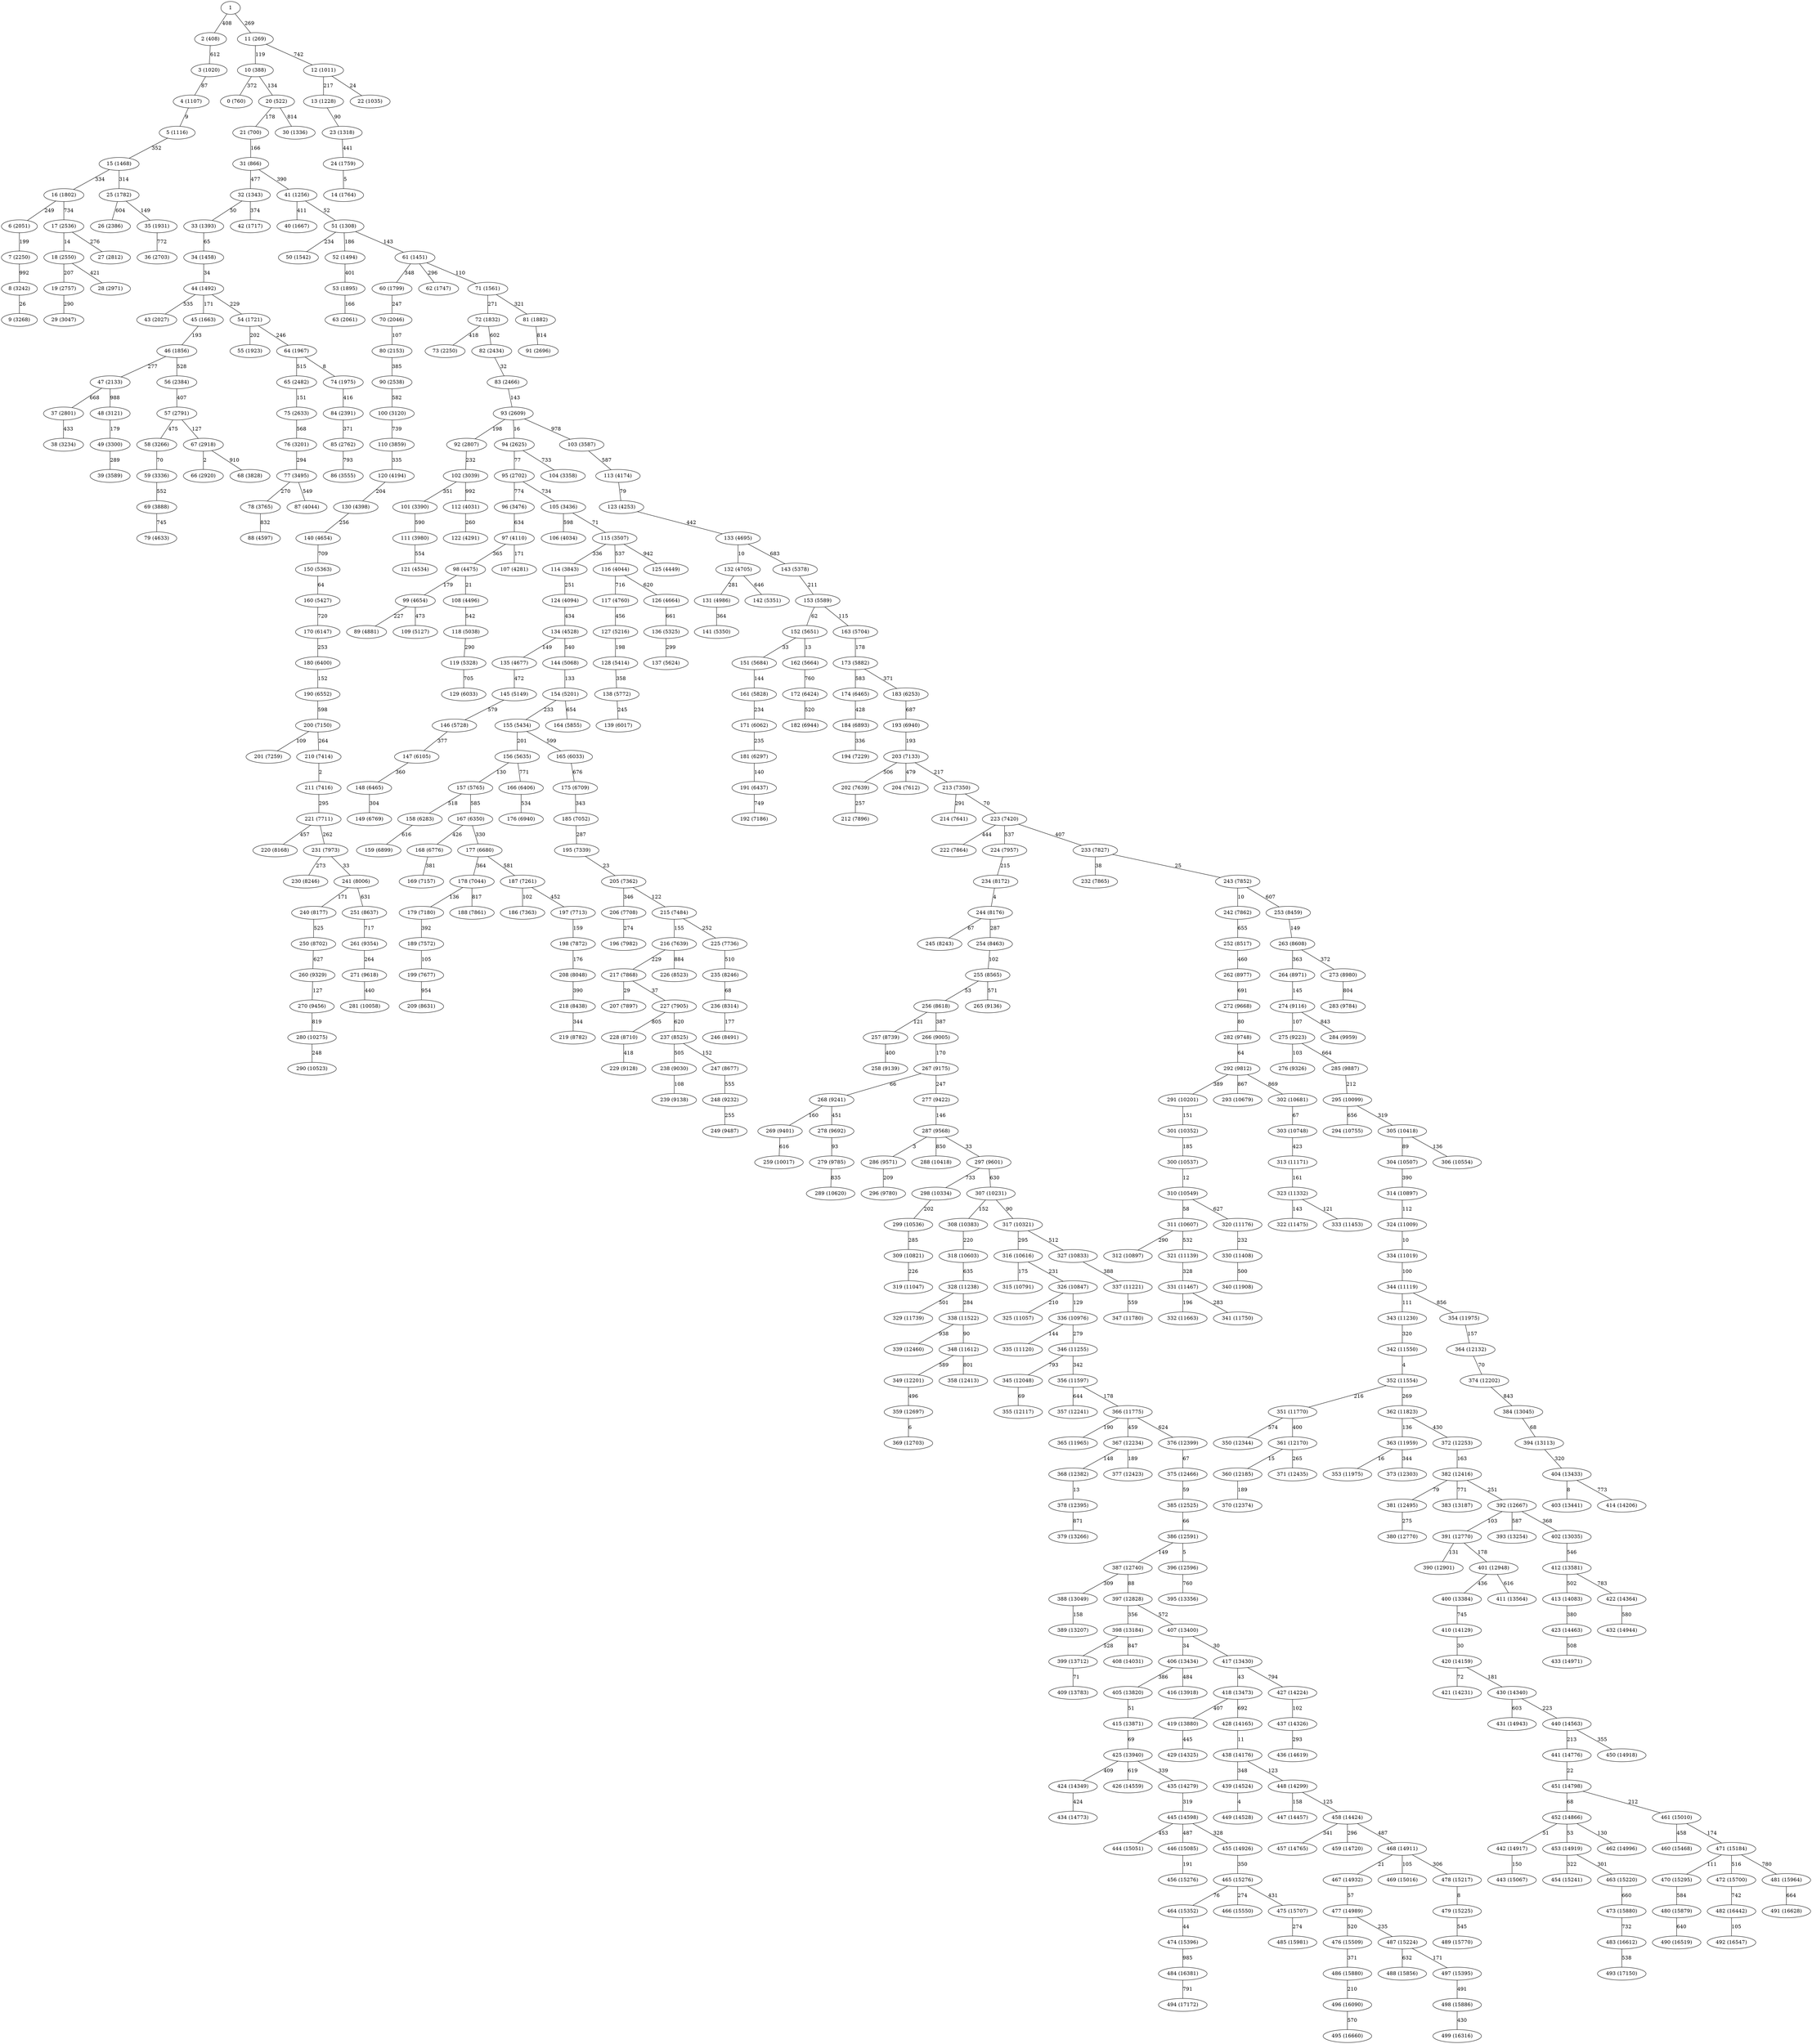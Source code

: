 strict graph G {
1;
0 [label="0 (760)"];
2 [label="2 (408)"];
3 [label="3 (1020)"];
4 [label="4 (1107)"];
5 [label="5 (1116)"];
6 [label="6 (2051)"];
7 [label="7 (2250)"];
8 [label="8 (3242)"];
9 [label="9 (3268)"];
10 [label="10 (388)"];
11 [label="11 (269)"];
12 [label="12 (1011)"];
13 [label="13 (1228)"];
14 [label="14 (1764)"];
15 [label="15 (1468)"];
16 [label="16 (1802)"];
17 [label="17 (2536)"];
18 [label="18 (2550)"];
19 [label="19 (2757)"];
20 [label="20 (522)"];
21 [label="21 (700)"];
22 [label="22 (1035)"];
23 [label="23 (1318)"];
24 [label="24 (1759)"];
25 [label="25 (1782)"];
26 [label="26 (2386)"];
27 [label="27 (2812)"];
28 [label="28 (2971)"];
29 [label="29 (3047)"];
30 [label="30 (1336)"];
31 [label="31 (866)"];
32 [label="32 (1343)"];
33 [label="33 (1393)"];
34 [label="34 (1458)"];
35 [label="35 (1931)"];
36 [label="36 (2703)"];
37 [label="37 (2801)"];
38 [label="38 (3234)"];
39 [label="39 (3589)"];
40 [label="40 (1667)"];
41 [label="41 (1256)"];
42 [label="42 (1717)"];
43 [label="43 (2027)"];
44 [label="44 (1492)"];
45 [label="45 (1663)"];
46 [label="46 (1856)"];
47 [label="47 (2133)"];
48 [label="48 (3121)"];
49 [label="49 (3300)"];
50 [label="50 (1542)"];
51 [label="51 (1308)"];
52 [label="52 (1494)"];
53 [label="53 (1895)"];
54 [label="54 (1721)"];
55 [label="55 (1923)"];
56 [label="56 (2384)"];
57 [label="57 (2791)"];
58 [label="58 (3266)"];
59 [label="59 (3336)"];
60 [label="60 (1799)"];
61 [label="61 (1451)"];
62 [label="62 (1747)"];
63 [label="63 (2061)"];
64 [label="64 (1967)"];
65 [label="65 (2482)"];
66 [label="66 (2920)"];
67 [label="67 (2918)"];
68 [label="68 (3828)"];
69 [label="69 (3888)"];
70 [label="70 (2046)"];
71 [label="71 (1561)"];
72 [label="72 (1832)"];
73 [label="73 (2250)"];
74 [label="74 (1975)"];
75 [label="75 (2633)"];
76 [label="76 (3201)"];
77 [label="77 (3495)"];
78 [label="78 (3765)"];
79 [label="79 (4633)"];
80 [label="80 (2153)"];
81 [label="81 (1882)"];
82 [label="82 (2434)"];
83 [label="83 (2466)"];
84 [label="84 (2391)"];
85 [label="85 (2762)"];
86 [label="86 (3555)"];
87 [label="87 (4044)"];
88 [label="88 (4597)"];
89 [label="89 (4881)"];
90 [label="90 (2538)"];
91 [label="91 (2696)"];
92 [label="92 (2807)"];
93 [label="93 (2609)"];
94 [label="94 (2625)"];
95 [label="95 (2702)"];
96 [label="96 (3476)"];
97 [label="97 (4110)"];
98 [label="98 (4475)"];
99 [label="99 (4654)"];
100 [label="100 (3120)"];
101 [label="101 (3390)"];
102 [label="102 (3039)"];
103 [label="103 (3587)"];
104 [label="104 (3358)"];
105 [label="105 (3436)"];
106 [label="106 (4034)"];
107 [label="107 (4281)"];
108 [label="108 (4496)"];
109 [label="109 (5127)"];
110 [label="110 (3859)"];
111 [label="111 (3980)"];
112 [label="112 (4031)"];
113 [label="113 (4174)"];
114 [label="114 (3843)"];
115 [label="115 (3507)"];
116 [label="116 (4044)"];
117 [label="117 (4760)"];
118 [label="118 (5038)"];
119 [label="119 (5328)"];
120 [label="120 (4194)"];
121 [label="121 (4534)"];
122 [label="122 (4291)"];
123 [label="123 (4253)"];
124 [label="124 (4094)"];
125 [label="125 (4449)"];
126 [label="126 (4664)"];
127 [label="127 (5216)"];
128 [label="128 (5414)"];
129 [label="129 (6033)"];
130 [label="130 (4398)"];
131 [label="131 (4986)"];
132 [label="132 (4705)"];
133 [label="133 (4695)"];
134 [label="134 (4528)"];
135 [label="135 (4677)"];
136 [label="136 (5325)"];
137 [label="137 (5624)"];
138 [label="138 (5772)"];
139 [label="139 (6017)"];
140 [label="140 (4654)"];
141 [label="141 (5350)"];
142 [label="142 (5351)"];
143 [label="143 (5378)"];
144 [label="144 (5068)"];
145 [label="145 (5149)"];
146 [label="146 (5728)"];
147 [label="147 (6105)"];
148 [label="148 (6465)"];
149 [label="149 (6769)"];
150 [label="150 (5363)"];
151 [label="151 (5684)"];
152 [label="152 (5651)"];
153 [label="153 (5589)"];
154 [label="154 (5201)"];
155 [label="155 (5434)"];
156 [label="156 (5635)"];
157 [label="157 (5765)"];
158 [label="158 (6283)"];
159 [label="159 (6899)"];
160 [label="160 (5427)"];
161 [label="161 (5828)"];
162 [label="162 (5664)"];
163 [label="163 (5704)"];
164 [label="164 (5855)"];
165 [label="165 (6033)"];
166 [label="166 (6406)"];
167 [label="167 (6350)"];
168 [label="168 (6776)"];
169 [label="169 (7157)"];
170 [label="170 (6147)"];
171 [label="171 (6062)"];
172 [label="172 (6424)"];
173 [label="173 (5882)"];
174 [label="174 (6465)"];
175 [label="175 (6709)"];
176 [label="176 (6940)"];
177 [label="177 (6680)"];
178 [label="178 (7044)"];
179 [label="179 (7180)"];
180 [label="180 (6400)"];
181 [label="181 (6297)"];
182 [label="182 (6944)"];
183 [label="183 (6253)"];
184 [label="184 (6893)"];
185 [label="185 (7052)"];
186 [label="186 (7363)"];
187 [label="187 (7261)"];
188 [label="188 (7861)"];
189 [label="189 (7572)"];
190 [label="190 (6552)"];
191 [label="191 (6437)"];
192 [label="192 (7186)"];
193 [label="193 (6940)"];
194 [label="194 (7229)"];
195 [label="195 (7339)"];
196 [label="196 (7982)"];
197 [label="197 (7713)"];
198 [label="198 (7872)"];
199 [label="199 (7677)"];
200 [label="200 (7150)"];
201 [label="201 (7259)"];
202 [label="202 (7639)"];
203 [label="203 (7133)"];
204 [label="204 (7612)"];
205 [label="205 (7362)"];
206 [label="206 (7708)"];
207 [label="207 (7897)"];
208 [label="208 (8048)"];
209 [label="209 (8631)"];
210 [label="210 (7414)"];
211 [label="211 (7416)"];
212 [label="212 (7896)"];
213 [label="213 (7350)"];
214 [label="214 (7641)"];
215 [label="215 (7484)"];
216 [label="216 (7639)"];
217 [label="217 (7868)"];
218 [label="218 (8438)"];
219 [label="219 (8782)"];
220 [label="220 (8168)"];
221 [label="221 (7711)"];
222 [label="222 (7864)"];
223 [label="223 (7420)"];
224 [label="224 (7957)"];
225 [label="225 (7736)"];
226 [label="226 (8523)"];
227 [label="227 (7905)"];
228 [label="228 (8710)"];
229 [label="229 (9128)"];
230 [label="230 (8246)"];
231 [label="231 (7973)"];
232 [label="232 (7865)"];
233 [label="233 (7827)"];
234 [label="234 (8172)"];
235 [label="235 (8246)"];
236 [label="236 (8314)"];
237 [label="237 (8525)"];
238 [label="238 (9030)"];
239 [label="239 (9138)"];
240 [label="240 (8177)"];
241 [label="241 (8006)"];
242 [label="242 (7862)"];
243 [label="243 (7852)"];
244 [label="244 (8176)"];
245 [label="245 (8243)"];
246 [label="246 (8491)"];
247 [label="247 (8677)"];
248 [label="248 (9232)"];
249 [label="249 (9487)"];
250 [label="250 (8702)"];
251 [label="251 (8637)"];
252 [label="252 (8517)"];
253 [label="253 (8459)"];
254 [label="254 (8463)"];
255 [label="255 (8565)"];
256 [label="256 (8618)"];
257 [label="257 (8739)"];
258 [label="258 (9139)"];
259 [label="259 (10017)"];
260 [label="260 (9329)"];
261 [label="261 (9354)"];
262 [label="262 (8977)"];
263 [label="263 (8608)"];
264 [label="264 (8971)"];
265 [label="265 (9136)"];
266 [label="266 (9005)"];
267 [label="267 (9175)"];
268 [label="268 (9241)"];
269 [label="269 (9401)"];
270 [label="270 (9456)"];
271 [label="271 (9618)"];
272 [label="272 (9668)"];
273 [label="273 (8980)"];
274 [label="274 (9116)"];
275 [label="275 (9223)"];
276 [label="276 (9326)"];
277 [label="277 (9422)"];
278 [label="278 (9692)"];
279 [label="279 (9785)"];
280 [label="280 (10275)"];
281 [label="281 (10058)"];
282 [label="282 (9748)"];
283 [label="283 (9784)"];
284 [label="284 (9959)"];
285 [label="285 (9887)"];
286 [label="286 (9571)"];
287 [label="287 (9568)"];
288 [label="288 (10418)"];
289 [label="289 (10620)"];
290 [label="290 (10523)"];
291 [label="291 (10201)"];
292 [label="292 (9812)"];
293 [label="293 (10679)"];
294 [label="294 (10755)"];
295 [label="295 (10099)"];
296 [label="296 (9780)"];
297 [label="297 (9601)"];
298 [label="298 (10334)"];
299 [label="299 (10536)"];
300 [label="300 (10537)"];
301 [label="301 (10352)"];
302 [label="302 (10681)"];
303 [label="303 (10748)"];
304 [label="304 (10507)"];
305 [label="305 (10418)"];
306 [label="306 (10554)"];
307 [label="307 (10231)"];
308 [label="308 (10383)"];
309 [label="309 (10821)"];
310 [label="310 (10549)"];
311 [label="311 (10607)"];
312 [label="312 (10897)"];
313 [label="313 (11171)"];
314 [label="314 (10897)"];
315 [label="315 (10791)"];
316 [label="316 (10616)"];
317 [label="317 (10321)"];
318 [label="318 (10603)"];
319 [label="319 (11047)"];
320 [label="320 (11176)"];
321 [label="321 (11139)"];
322 [label="322 (11475)"];
323 [label="323 (11332)"];
324 [label="324 (11009)"];
325 [label="325 (11057)"];
326 [label="326 (10847)"];
327 [label="327 (10833)"];
328 [label="328 (11238)"];
329 [label="329 (11739)"];
330 [label="330 (11408)"];
331 [label="331 (11467)"];
332 [label="332 (11663)"];
333 [label="333 (11453)"];
334 [label="334 (11019)"];
335 [label="335 (11120)"];
336 [label="336 (10976)"];
337 [label="337 (11221)"];
338 [label="338 (11522)"];
339 [label="339 (12460)"];
340 [label="340 (11908)"];
341 [label="341 (11750)"];
342 [label="342 (11550)"];
343 [label="343 (11230)"];
344 [label="344 (11119)"];
345 [label="345 (12048)"];
346 [label="346 (11255)"];
347 [label="347 (11780)"];
348 [label="348 (11612)"];
349 [label="349 (12201)"];
350 [label="350 (12344)"];
351 [label="351 (11770)"];
352 [label="352 (11554)"];
353 [label="353 (11975)"];
354 [label="354 (11975)"];
355 [label="355 (12117)"];
356 [label="356 (11597)"];
357 [label="357 (12241)"];
358 [label="358 (12413)"];
359 [label="359 (12697)"];
360 [label="360 (12185)"];
361 [label="361 (12170)"];
362 [label="362 (11823)"];
363 [label="363 (11959)"];
364 [label="364 (12132)"];
365 [label="365 (11965)"];
366 [label="366 (11775)"];
367 [label="367 (12234)"];
368 [label="368 (12382)"];
369 [label="369 (12703)"];
370 [label="370 (12374)"];
371 [label="371 (12435)"];
372 [label="372 (12253)"];
373 [label="373 (12303)"];
374 [label="374 (12202)"];
375 [label="375 (12466)"];
376 [label="376 (12399)"];
377 [label="377 (12423)"];
378 [label="378 (12395)"];
379 [label="379 (13266)"];
380 [label="380 (12770)"];
381 [label="381 (12495)"];
382 [label="382 (12416)"];
383 [label="383 (13187)"];
384 [label="384 (13045)"];
385 [label="385 (12525)"];
386 [label="386 (12591)"];
387 [label="387 (12740)"];
388 [label="388 (13049)"];
389 [label="389 (13207)"];
390 [label="390 (12901)"];
391 [label="391 (12770)"];
392 [label="392 (12667)"];
393 [label="393 (13254)"];
394 [label="394 (13113)"];
395 [label="395 (13356)"];
396 [label="396 (12596)"];
397 [label="397 (12828)"];
398 [label="398 (13184)"];
399 [label="399 (13712)"];
400 [label="400 (13384)"];
401 [label="401 (12948)"];
402 [label="402 (13035)"];
403 [label="403 (13441)"];
404 [label="404 (13433)"];
405 [label="405 (13820)"];
406 [label="406 (13434)"];
407 [label="407 (13400)"];
408 [label="408 (14031)"];
409 [label="409 (13783)"];
410 [label="410 (14129)"];
411 [label="411 (13564)"];
412 [label="412 (13581)"];
413 [label="413 (14083)"];
414 [label="414 (14206)"];
415 [label="415 (13871)"];
416 [label="416 (13918)"];
417 [label="417 (13430)"];
418 [label="418 (13473)"];
419 [label="419 (13880)"];
420 [label="420 (14159)"];
421 [label="421 (14231)"];
422 [label="422 (14364)"];
423 [label="423 (14463)"];
424 [label="424 (14349)"];
425 [label="425 (13940)"];
426 [label="426 (14559)"];
427 [label="427 (14224)"];
428 [label="428 (14165)"];
429 [label="429 (14325)"];
430 [label="430 (14340)"];
431 [label="431 (14943)"];
432 [label="432 (14944)"];
433 [label="433 (14971)"];
434 [label="434 (14773)"];
435 [label="435 (14279)"];
436 [label="436 (14619)"];
437 [label="437 (14326)"];
438 [label="438 (14176)"];
439 [label="439 (14524)"];
440 [label="440 (14563)"];
441 [label="441 (14776)"];
442 [label="442 (14917)"];
443 [label="443 (15067)"];
444 [label="444 (15051)"];
445 [label="445 (14598)"];
446 [label="446 (15085)"];
447 [label="447 (14457)"];
448 [label="448 (14299)"];
449 [label="449 (14528)"];
450 [label="450 (14918)"];
451 [label="451 (14798)"];
452 [label="452 (14866)"];
453 [label="453 (14919)"];
454 [label="454 (15241)"];
455 [label="455 (14926)"];
456 [label="456 (15276)"];
457 [label="457 (14765)"];
458 [label="458 (14424)"];
459 [label="459 (14720)"];
460 [label="460 (15468)"];
461 [label="461 (15010)"];
462 [label="462 (14996)"];
463 [label="463 (15220)"];
464 [label="464 (15352)"];
465 [label="465 (15276)"];
466 [label="466 (15550)"];
467 [label="467 (14932)"];
468 [label="468 (14911)"];
469 [label="469 (15016)"];
470 [label="470 (15295)"];
471 [label="471 (15184)"];
472 [label="472 (15700)"];
473 [label="473 (15880)"];
474 [label="474 (15396)"];
475 [label="475 (15707)"];
476 [label="476 (15509)"];
477 [label="477 (14989)"];
478 [label="478 (15217)"];
479 [label="479 (15225)"];
480 [label="480 (15879)"];
481 [label="481 (15964)"];
482 [label="482 (16442)"];
483 [label="483 (16612)"];
484 [label="484 (16381)"];
485 [label="485 (15981)"];
486 [label="486 (15880)"];
487 [label="487 (15224)"];
488 [label="488 (15856)"];
489 [label="489 (15770)"];
490 [label="490 (16519)"];
491 [label="491 (16628)"];
492 [label="492 (16547)"];
493 [label="493 (17150)"];
494 [label="494 (17172)"];
495 [label="495 (16660)"];
496 [label="496 (16090)"];
497 [label="497 (15395)"];
498 [label="498 (15886)"];
499 [label="499 (16316)"];
496 -- 495 [label=570];
310 -- 311 [label=58];
344 -- 343 [label=111];
126 -- 136 [label=661];
299 -- 309 [label=285];
250 -- 260 [label=627];
242 -- 252 [label=655];
304 -- 314 [label=390];
101 -- 111 [label=590];
81 -- 91 [label=814];
268 -- 278 [label=451];
150 -- 160 [label=64];
372 -- 382 [label=163];
397 -- 398 [label=356];
21 -- 31 [label=166];
180 -- 190 [label=152];
52 -- 53 [label=401];
206 -- 196 [label=274];
11 -- 12 [label=742];
198 -- 208 [label=176];
376 -- 375 [label=67];
203 -- 213 [label=217];
93 -- 92 [label=198];
51 -- 61 [label=143];
262 -- 272 [label=691];
17 -- 18 [label=14];
277 -- 287 [label=146];
349 -- 359 [label=496];
338 -- 339 [label=938];
228 -- 229 [label=418];
418 -- 428 [label=692];
273 -- 283 [label=804];
420 -- 430 [label=181];
292 -- 302 [label=869];
115 -- 114 [label=336];
471 -- 472 [label=516];
99 -- 109 [label=473];
64 -- 74 [label=8];
93 -- 103 [label=978];
231 -- 230 [label=273];
445 -- 446 [label=487];
295 -- 294 [label=656];
396 -- 395 [label=760];
405 -- 415 [label=51];
407 -- 406 [label=34];
2 -- 3 [label=612];
307 -- 317 [label=90];
60 -- 70 [label=247];
71 -- 81 [label=321];
275 -- 276 [label=103];
446 -- 456 [label=191];
463 -- 473 [label=660];
94 -- 95 [label=77];
452 -- 442 [label=51];
271 -- 281 [label=440];
92 -- 102 [label=232];
320 -- 330 [label=232];
468 -- 467 [label=21];
131 -- 141 [label=364];
292 -- 293 [label=867];
425 -- 426 [label=619];
461 -- 471 [label=174];
279 -- 289 [label=835];
213 -- 223 [label=70];
442 -- 443 [label=150];
111 -- 121 [label=554];
452 -- 462 [label=130];
16 -- 6 [label=249];
147 -- 148 [label=360];
235 -- 236 [label=68];
256 -- 257 [label=121];
274 -- 284 [label=843];
110 -- 120 [label=335];
465 -- 464 [label=76];
352 -- 351 [label=216];
24 -- 14 [label=5];
233 -- 232 [label=38];
45 -- 46 [label=193];
384 -- 394 [label=68];
274 -- 275 [label=107];
143 -- 153 [label=211];
278 -- 279 [label=93];
397 -- 407 [label=572];
417 -- 427 [label=794];
451 -- 461 [label=212];
314 -- 324 [label=112];
342 -- 352 [label=4];
400 -- 410 [label=745];
238 -- 239 [label=108];
272 -- 282 [label=80];
287 -- 297 [label=33];
367 -- 377 [label=189];
133 -- 132 [label=10];
166 -- 176 [label=534];
305 -- 304 [label=89];
464 -- 474 [label=44];
282 -- 292 [label=64];
233 -- 243 [label=25];
35 -- 36 [label=772];
46 -- 56 [label=528];
178 -- 188 [label=817];
330 -- 340 [label=500];
227 -- 237 [label=620];
360 -- 370 [label=189];
418 -- 419 [label=407];
216 -- 217 [label=229];
217 -- 227 [label=37];
297 -- 298 [label=733];
177 -- 178 [label=364];
3 -- 4 [label=87];
264 -- 274 [label=145];
427 -- 437 [label=102];
255 -- 265 [label=571];
388 -- 389 [label=158];
33 -- 34 [label=65];
251 -- 261 [label=717];
116 -- 117 [label=716];
270 -- 280 [label=819];
72 -- 73 [label=418];
401 -- 411 [label=616];
465 -- 466 [label=274];
76 -- 77 [label=294];
155 -- 156 [label=201];
199 -- 209 [label=954];
144 -- 154 [label=133];
124 -- 134 [label=434];
221 -- 220 [label=457];
80 -- 90 [label=385];
468 -- 469 [label=105];
473 -- 483 [label=732];
116 -- 126 [label=620];
193 -- 203 [label=193];
406 -- 405 [label=386];
95 -- 96 [label=774];
313 -- 323 [label=161];
338 -- 348 [label=90];
375 -- 385 [label=59];
439 -- 449 [label=4];
163 -- 173 [label=178];
419 -- 429 [label=445];
354 -- 364 [label=157];
243 -- 242 [label=10];
472 -- 482 [label=742];
351 -- 350 [label=574];
37 -- 38 [label=433];
407 -- 417 [label=30];
287 -- 286 [label=3];
105 -- 106 [label=598];
361 -- 360 [label=15];
475 -- 485 [label=274];
310 -- 320 [label=627];
90 -- 100 [label=582];
20 -- 21 [label=178];
364 -- 374 [label=70];
177 -- 187 [label=581];
415 -- 425 [label=69];
356 -- 366 [label=178];
479 -- 489 [label=545];
453 -- 463 [label=301];
96 -- 97 [label=634];
162 -- 172 [label=760];
263 -- 264 [label=363];
366 -- 367 [label=459];
476 -- 486 [label=371];
32 -- 33 [label=50];
210 -- 211 [label=2];
57 -- 58 [label=475];
334 -- 344 [label=100];
467 -- 477 [label=57];
179 -- 189 [label=392];
302 -- 303 [label=67];
253 -- 263 [label=149];
7 -- 8 [label=992];
346 -- 345 [label=793];
445 -- 444 [label=453];
451 -- 452 [label=68];
484 -- 494 [label=791];
497 -- 498 [label=491];
311 -- 321 [label=532];
58 -- 59 [label=70];
366 -- 365 [label=190];
461 -- 460 [label=458];
422 -- 432 [label=580];
470 -- 480 [label=584];
46 -- 47 [label=277];
134 -- 144 [label=540];
203 -- 202 [label=506];
61 -- 60 [label=348];
402 -- 412 [label=546];
267 -- 268 [label=66];
82 -- 83 [label=32];
152 -- 151 [label=33];
317 -- 316 [label=295];
54 -- 64 [label=246];
168 -- 169 [label=381];
303 -- 313 [label=423];
44 -- 45 [label=171];
244 -- 254 [label=287];
173 -- 174 [label=583];
153 -- 152 [label=62];
440 -- 441 [label=213];
203 -- 204 [label=479];
297 -- 307 [label=630];
223 -- 222 [label=444];
185 -- 195 [label=287];
128 -- 138 [label=358];
170 -- 180 [label=253];
423 -- 433 [label=508];
453 -- 454 [label=322];
481 -- 491 [label=664];
486 -- 496 [label=210];
348 -- 358 [label=801];
392 -- 391 [label=103];
18 -- 19 [label=207];
158 -- 159 [label=616];
267 -- 277 [label=247];
95 -- 105 [label=734];
401 -- 400 [label=436];
326 -- 336 [label=129];
70 -- 80 [label=107];
326 -- 325 [label=210];
118 -- 119 [label=290];
215 -- 225 [label=252];
368 -- 378 [label=13];
261 -- 271 [label=264];
153 -- 163 [label=115];
83 -- 93 [label=143];
47 -- 48 [label=988];
191 -- 192 [label=749];
205 -- 206 [label=346];
132 -- 131 [label=281];
174 -- 184 [label=428];
1 -- 2 [label=408];
208 -- 218 [label=390];
301 -- 300 [label=185];
317 -- 327 [label=512];
367 -- 368 [label=148];
474 -- 484 [label=985];
134 -- 135 [label=149];
1 -- 11 [label=269];
404 -- 403 [label=8];
216 -- 226 [label=884];
348 -- 349 [label=589];
102 -- 112 [label=992];
237 -- 238 [label=505];
362 -- 372 [label=430];
482 -- 492 [label=105];
77 -- 87 [label=549];
165 -- 175 [label=676];
381 -- 380 [label=275];
417 -- 418 [label=43];
321 -- 331 [label=328];
11 -- 10 [label=119];
19 -- 29 [label=290];
391 -- 401 [label=178];
404 -- 414 [label=773];
410 -- 420 [label=30];
93 -- 94 [label=16];
398 -- 399 [label=528];
275 -- 285 [label=664];
61 -- 62 [label=296];
4 -- 5 [label=9];
190 -- 200 [label=598];
430 -- 431 [label=603];
420 -- 421 [label=72];
247 -- 248 [label=555];
84 -- 85 [label=371];
72 -- 82 [label=602];
425 -- 424 [label=409];
102 -- 101 [label=351];
465 -- 475 [label=431];
115 -- 125 [label=942];
85 -- 86 [label=793];
387 -- 388 [label=309];
48 -- 49 [label=179];
16 -- 17 [label=734];
15 -- 25 [label=314];
324 -- 334 [label=10];
424 -- 434 [label=424];
435 -- 445 [label=319];
412 -- 422 [label=783];
477 -- 476 [label=520];
236 -- 246 [label=177];
392 -- 402 [label=368];
32 -- 42 [label=374];
183 -- 193 [label=687];
455 -- 465 [label=350];
69 -- 79 [label=745];
359 -- 369 [label=6];
44 -- 54 [label=229];
413 -- 423 [label=380];
223 -- 224 [label=537];
398 -- 408 [label=847];
223 -- 233 [label=407];
307 -- 308 [label=152];
145 -- 146 [label=579];
394 -- 404 [label=320];
18 -- 28 [label=421];
71 -- 72 [label=271];
195 -- 205 [label=23];
241 -- 251 [label=631];
382 -- 383 [label=771];
478 -- 479 [label=8];
156 -- 166 [label=771];
346 -- 356 [label=342];
366 -- 376 [label=624];
234 -- 244 [label=4];
308 -- 318 [label=220];
391 -- 390 [label=131];
468 -- 478 [label=306];
171 -- 181 [label=235];
425 -- 435 [label=339];
156 -- 157 [label=130];
224 -- 234 [label=215];
437 -- 436 [label=293];
471 -- 470 [label=111];
255 -- 256 [label=53];
157 -- 158 [label=518];
61 -- 71 [label=110];
175 -- 185 [label=343];
205 -- 215 [label=122];
215 -- 216 [label=155];
309 -- 319 [label=226];
356 -- 357 [label=644];
120 -- 130 [label=204];
167 -- 168 [label=426];
295 -- 305 [label=319];
157 -- 167 [label=585];
441 -- 451 [label=22];
448 -- 458 [label=125];
286 -- 296 [label=209];
452 -- 453 [label=53];
54 -- 55 [label=202];
374 -- 384 [label=843];
65 -- 75 [label=151];
115 -- 116 [label=537];
173 -- 183 [label=371];
217 -- 207 [label=29];
12 -- 22 [label=24];
344 -- 354 [label=856];
237 -- 247 [label=152];
132 -- 142 [label=646];
197 -- 198 [label=159];
108 -- 118 [label=542];
211 -- 221 [label=295];
49 -- 39 [label=289];
130 -- 140 [label=256];
127 -- 128 [label=198];
406 -- 416 [label=484];
187 -- 197 [label=452];
51 -- 50 [label=234];
363 -- 373 [label=344];
74 -- 84 [label=416];
10 -- 0 [label=372];
100 -- 110 [label=739];
123 -- 133 [label=442];
184 -- 194 [label=336];
10 -- 20 [label=134];
34 -- 44 [label=34];
218 -- 219 [label=344];
438 -- 439 [label=348];
15 -- 16 [label=334];
382 -- 381 [label=79];
361 -- 371 [label=265];
97 -- 107 [label=171];
53 -- 63 [label=166];
99 -- 89 [label=227];
483 -- 493 [label=538];
243 -- 253 [label=607];
67 -- 66 [label=2];
392 -- 393 [label=587];
119 -- 129 [label=705];
78 -- 88 [label=832];
213 -- 214 [label=291];
343 -- 342 [label=320];
445 -- 455 [label=328];
154 -- 164 [label=654];
386 -- 387 [label=149];
412 -- 413 [label=502];
256 -- 266 [label=387];
154 -- 155 [label=233];
386 -- 396 [label=5];
331 -- 332 [label=196];
345 -- 355 [label=69];
254 -- 255 [label=102];
103 -- 113 [label=587];
263 -- 273 [label=372];
440 -- 450 [label=355];
94 -- 104 [label=733];
316 -- 315 [label=175];
458 -- 468 [label=487];
47 -- 37 [label=668];
327 -- 337 [label=388];
328 -- 329 [label=501];
148 -- 149 [label=304];
202 -- 212 [label=257];
363 -- 353 [label=16];
13 -- 23 [label=90];
477 -- 487 [label=235];
41 -- 40 [label=411];
161 -- 171 [label=234];
227 -- 228 [label=805];
268 -- 269 [label=160];
480 -- 490 [label=640];
133 -- 143 [label=683];
336 -- 335 [label=144];
200 -- 210 [label=264];
112 -- 122 [label=260];
152 -- 162 [label=13];
200 -- 201 [label=109];
269 -- 259 [label=616];
44 -- 43 [label=535];
77 -- 78 [label=270];
98 -- 99 [label=179];
75 -- 76 [label=568];
23 -- 24 [label=441];
298 -- 299 [label=202];
252 -- 262 [label=460];
105 -- 115 [label=71];
448 -- 447 [label=158];
385 -- 386 [label=66];
458 -- 457 [label=341];
31 -- 32 [label=477];
300 -- 310 [label=12];
117 -- 127 [label=456];
187 -- 186 [label=102];
17 -- 27 [label=276];
430 -- 440 [label=223];
135 -- 145 [label=472];
189 -- 199 [label=105];
231 -- 241 [label=33];
287 -- 288 [label=850];
41 -- 51 [label=52];
140 -- 150 [label=709];
266 -- 267 [label=170];
331 -- 341 [label=283];
438 -- 448 [label=123];
382 -- 392 [label=251];
292 -- 291 [label=389];
387 -- 397 [label=88];
59 -- 69 [label=552];
98 -- 108 [label=21];
97 -- 98 [label=365];
12 -- 13 [label=217];
487 -- 488 [label=632];
64 -- 65 [label=515];
146 -- 147 [label=377];
291 -- 301 [label=151];
51 -- 52 [label=186];
378 -- 379 [label=871];
138 -- 139 [label=245];
20 -- 30 [label=814];
248 -- 249 [label=255];
8 -- 9 [label=26];
328 -- 338 [label=284];
241 -- 240 [label=171];
240 -- 250 [label=525];
498 -- 499 [label=430];
352 -- 362 [label=269];
280 -- 290 [label=248];
113 -- 123 [label=79];
244 -- 245 [label=67];
57 -- 67 [label=127];
114 -- 124 [label=251];
181 -- 191 [label=140];
257 -- 258 [label=400];
155 -- 165 [label=599];
399 -- 409 [label=71];
160 -- 170 [label=720];
487 -- 497 [label=171];
351 -- 361 [label=400];
151 -- 161 [label=144];
362 -- 363 [label=136];
172 -- 182 [label=520];
167 -- 177 [label=330];
337 -- 347 [label=559];
316 -- 326 [label=231];
318 -- 328 [label=635];
471 -- 481 [label=780];
323 -- 322 [label=143];
336 -- 346 [label=279];
311 -- 312 [label=290];
221 -- 231 [label=262];
458 -- 459 [label=296];
136 -- 137 [label=299];
225 -- 235 [label=510];
5 -- 15 [label=352];
260 -- 270 [label=127];
25 -- 35 [label=149];
305 -- 306 [label=136];
323 -- 333 [label=121];
56 -- 57 [label=407];
31 -- 41 [label=390];
67 -- 68 [label=910];
178 -- 179 [label=136];
25 -- 26 [label=604];
6 -- 7 [label=199];
285 -- 295 [label=212];
428 -- 438 [label=11];
}
